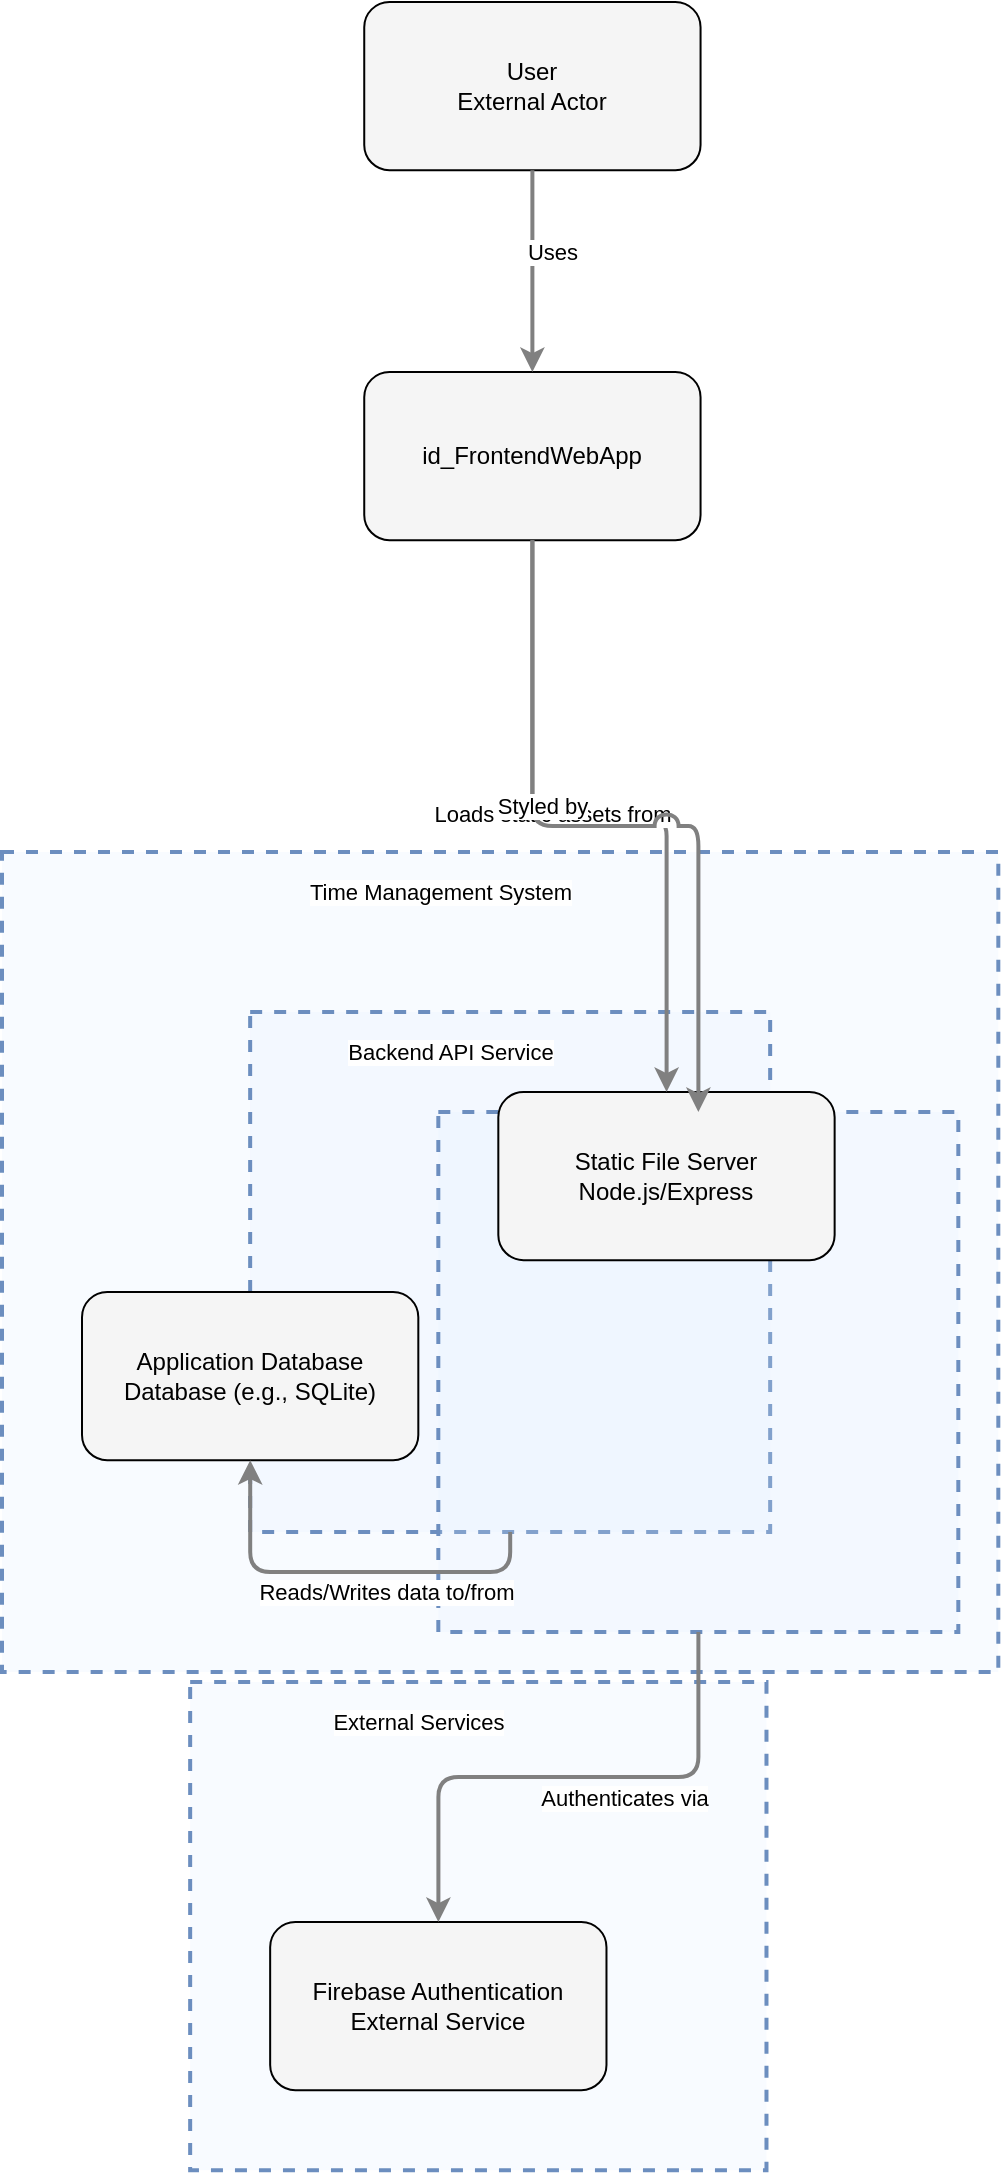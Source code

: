 <?xml version="1.0" encoding="UTF-8"?>
      <mxfile version="14.6.5" type="device">
        <diagram id="codeviz-diagram" name="System Diagram">
          <mxGraphModel dx="1000" dy="1000" grid="1" gridSize="10" guides="1" tooltips="1" connect="1" arrows="1" fold="1" page="1" pageScale="1" pageWidth="1169" pageHeight="827" math="0" shadow="0">
            <root>
              <mxCell id="0"/>
              <mxCell id="1" parent="0"/>
              <mxCell id="710" value="" style="html=1;whiteSpace=wrap;container=1;fillColor=#dae8fc;strokeColor=#6c8ebf;dashed=1;fillOpacity=20;strokeWidth=2;containerType=none;recursiveResize=0;movable=1;resizable=1;autosize=0;dropTarget=0" vertex="1" parent="709">
                <mxGeometry x="124.079" y="80" width="260" height="260" as="geometry"/>
              </mxCell>
              <mxCell id="710_label" value="Backend API Service" style="edgeLabel;html=1;align=center;verticalAlign=middle;resizable=0;labelBackgroundColor=white;spacing=5" vertex="1" parent="709">
                <mxGeometry x="132.079" y="88" width="184" height="24" as="geometry"/>
              </mxCell>
<mxCell id="711" value="" style="html=1;whiteSpace=wrap;container=1;fillColor=#dae8fc;strokeColor=#6c8ebf;dashed=1;fillOpacity=20;strokeWidth=2;containerType=none;recursiveResize=0;movable=1;resizable=1;autosize=0;dropTarget=0" vertex="1" parent="709">
                <mxGeometry x="218.158" y="130" width="260" height="260" as="geometry"/>
              </mxCell>
              <mxCell id="711_label" value="Frontend Web Application" style="edgeLabel;html=1;align=center;verticalAlign=middle;resizable=0;labelBackgroundColor=white;spacing=5" vertex="1" parent="709">
                <mxGeometry x="226.158" y="138" width="184" height="24" as="geometry"/>
              </mxCell>
<mxCell id="708" value="" style="html=1;whiteSpace=wrap;container=1;fillColor=#dae8fc;strokeColor=#6c8ebf;dashed=1;fillOpacity=20;strokeWidth=2;containerType=none;recursiveResize=0;movable=1;resizable=1;autosize=0;dropTarget=0" vertex="1" parent="1">
                <mxGeometry x="116.079" y="852" width="288.158" height="244.079" as="geometry"/>
              </mxCell>
              <mxCell id="708_label" value="External Services" style="edgeLabel;html=1;align=center;verticalAlign=middle;resizable=0;labelBackgroundColor=white;spacing=5" vertex="1" parent="1">
                <mxGeometry x="124.079" y="860" width="212.158" height="24" as="geometry"/>
              </mxCell>
<mxCell id="709" value="" style="html=1;whiteSpace=wrap;container=1;fillColor=#dae8fc;strokeColor=#6c8ebf;dashed=1;fillOpacity=20;strokeWidth=2;containerType=none;recursiveResize=0;movable=1;resizable=1;autosize=0;dropTarget=0" vertex="1" parent="1">
                <mxGeometry x="22" y="437" width="498.158" height="410" as="geometry"/>
              </mxCell>
              <mxCell id="709_label" value="Time Management System" style="edgeLabel;html=1;align=center;verticalAlign=middle;resizable=0;labelBackgroundColor=white;spacing=5" vertex="1" parent="1">
                <mxGeometry x="30" y="445" width="422.158" height="24" as="geometry"/>
              </mxCell>
              <mxCell id="712" value="User&lt;br&gt;External Actor" style="rounded=1;whiteSpace=wrap;html=1;fillColor=#f5f5f5" vertex="1" parent="1">
                    <mxGeometry x="203.118" y="12" width="168.158" height="84.079" as="geometry"/>
                  </mxCell>
<mxCell id="724" value="id_FrontendWebApp" style="rounded=1;whiteSpace=wrap;html=1;fillColor=#f5f5f5" vertex="1" parent="1">
                    <mxGeometry x="203.118" y="197" width="168.158" height="84.079" as="geometry"/>
                  </mxCell>
<mxCell id="718" value="Static File Server&lt;br&gt;Node.js/Express" style="rounded=1;whiteSpace=wrap;html=1;fillColor=#f5f5f5" vertex="1" parent="709">
                    <mxGeometry x="248.158" y="120" width="168.158" height="84.079" as="geometry"/>
                  </mxCell>
<mxCell id="722" value="Application Database&lt;br&gt;Database (e.g., SQLite)" style="rounded=1;whiteSpace=wrap;html=1;fillColor=#f5f5f5" vertex="1" parent="709">
                    <mxGeometry x="40" y="220" width="168.158" height="84.079" as="geometry"/>
                  </mxCell>
<mxCell id="723" value="Firebase Authentication&lt;br&gt;External Service" style="rounded=1;whiteSpace=wrap;html=1;fillColor=#f5f5f5" vertex="1" parent="708">
                    <mxGeometry x="40" y="120" width="168.158" height="84.079" as="geometry"/>
                  </mxCell>
              <mxCell id="edge-60" style="edgeStyle=orthogonalEdgeStyle;rounded=1;orthogonalLoop=1;jettySize=auto;html=1;strokeColor=#808080;strokeWidth=2;jumpStyle=arc;jumpSize=10;spacing=15;labelBackgroundColor=white;labelBorderColor=none" edge="1" parent="1" source="724" target="718">
                  <mxGeometry relative="1" as="geometry"/>
                </mxCell>
                <mxCell id="edge-60_label" value="Loads static assets from" style="edgeLabel;html=1;align=center;verticalAlign=middle;resizable=0;points=[];" vertex="1" connectable="0" parent="edge-60">
                  <mxGeometry x="-0.2" y="10" relative="1" as="geometry">
                    <mxPoint as="offset"/>
                  </mxGeometry>
                </mxCell>
<mxCell id="edge-74" style="edgeStyle=orthogonalEdgeStyle;rounded=1;orthogonalLoop=1;jettySize=auto;html=1;strokeColor=#808080;strokeWidth=2;jumpStyle=arc;jumpSize=10;spacing=15;labelBackgroundColor=white;labelBorderColor=none" edge="1" parent="1" source="724" target="711">
                  <mxGeometry relative="1" as="geometry"/>
                </mxCell>
                <mxCell id="edge-74_label" value="Styled by" style="edgeLabel;html=1;align=center;verticalAlign=middle;resizable=0;points=[];" vertex="1" connectable="0" parent="edge-74">
                  <mxGeometry x="-0.2" y="10" relative="1" as="geometry">
                    <mxPoint as="offset"/>
                  </mxGeometry>
                </mxCell>
<mxCell id="edge-53" style="edgeStyle=orthogonalEdgeStyle;rounded=1;orthogonalLoop=1;jettySize=auto;html=1;strokeColor=#808080;strokeWidth=2;jumpStyle=arc;jumpSize=10;spacing=15;labelBackgroundColor=white;labelBorderColor=none" edge="1" parent="1" source="712" target="724">
                  <mxGeometry relative="1" as="geometry"/>
                </mxCell>
                <mxCell id="edge-53_label" value="Uses" style="edgeLabel;html=1;align=center;verticalAlign=middle;resizable=0;points=[];" vertex="1" connectable="0" parent="edge-53">
                  <mxGeometry x="-0.2" y="10" relative="1" as="geometry">
                    <mxPoint as="offset"/>
                  </mxGeometry>
                </mxCell>
<mxCell id="edge-72" style="edgeStyle=orthogonalEdgeStyle;rounded=1;orthogonalLoop=1;jettySize=auto;html=1;strokeColor=#808080;strokeWidth=2;jumpStyle=arc;jumpSize=10;spacing=15;labelBackgroundColor=white;labelBorderColor=none" edge="1" parent="1" source="710" target="722">
                  <mxGeometry relative="1" as="geometry"/>
                </mxCell>
                <mxCell id="edge-72_label" value="Reads/Writes data to/from" style="edgeLabel;html=1;align=center;verticalAlign=middle;resizable=0;points=[];" vertex="1" connectable="0" parent="edge-72">
                  <mxGeometry x="-0.2" y="10" relative="1" as="geometry">
                    <mxPoint as="offset"/>
                  </mxGeometry>
                </mxCell>
<mxCell id="edge-64" style="edgeStyle=orthogonalEdgeStyle;rounded=1;orthogonalLoop=1;jettySize=auto;html=1;strokeColor=#808080;strokeWidth=2;jumpStyle=arc;jumpSize=10;spacing=15;labelBackgroundColor=white;labelBorderColor=none" edge="1" parent="1" source="711" target="723">
                  <mxGeometry relative="1" as="geometry"/>
                </mxCell>
                <mxCell id="edge-64_label" value="Authenticates via" style="edgeLabel;html=1;align=center;verticalAlign=middle;resizable=0;points=[];" vertex="1" connectable="0" parent="edge-64">
                  <mxGeometry x="-0.2" y="10" relative="1" as="geometry">
                    <mxPoint as="offset"/>
                  </mxGeometry>
                </mxCell>
            </root>
          </mxGraphModel>
        </diagram>
      </mxfile>